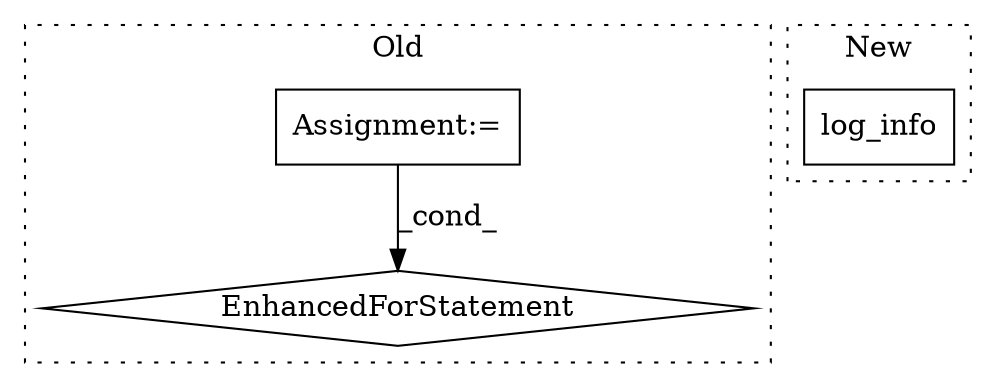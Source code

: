 digraph G {
subgraph cluster0 {
1 [label="EnhancedForStatement" a="70" s="2401,2492" l="74,2" shape="diamond"];
3 [label="Assignment:=" a="7" s="2401,2492" l="74,2" shape="box"];
label = "Old";
style="dotted";
}
subgraph cluster1 {
2 [label="log_info" a="32" s="6286,6310" l="9,1" shape="box"];
label = "New";
style="dotted";
}
3 -> 1 [label="_cond_"];
}